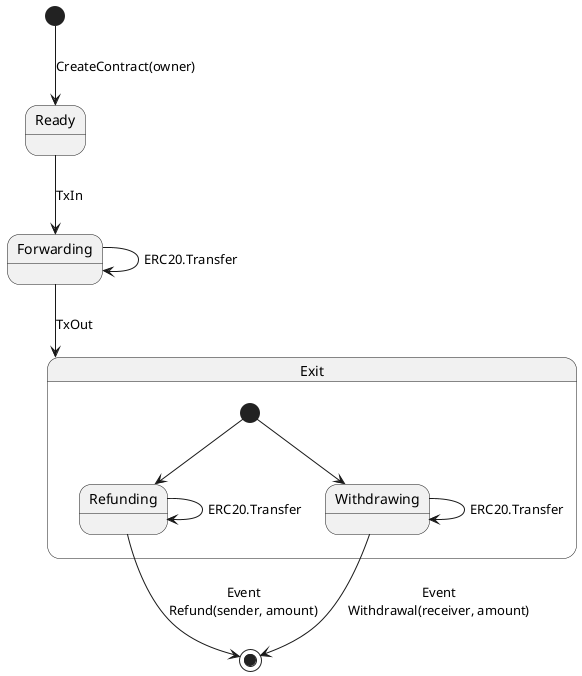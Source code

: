 @startuml
' FSM for simple forwarder contract

state Exit {
 [*] --> Refunding
 [*] --> Withdrawing

 Refunding --> Refunding: ERC20.Transfer
 Withdrawing --> Withdrawing: ERC20.Transfer
}

[*] --> Ready : CreateContract(owner)
Ready --> Forwarding: TxIn
Forwarding --> Forwarding: ERC20.Transfer
Forwarding --> Exit: TxOut

Refunding --> [*]: Event\nRefund(sender, amount)
Withdrawing --> [*]: Event\nWithdrawal(receiver, amount)
@enduml